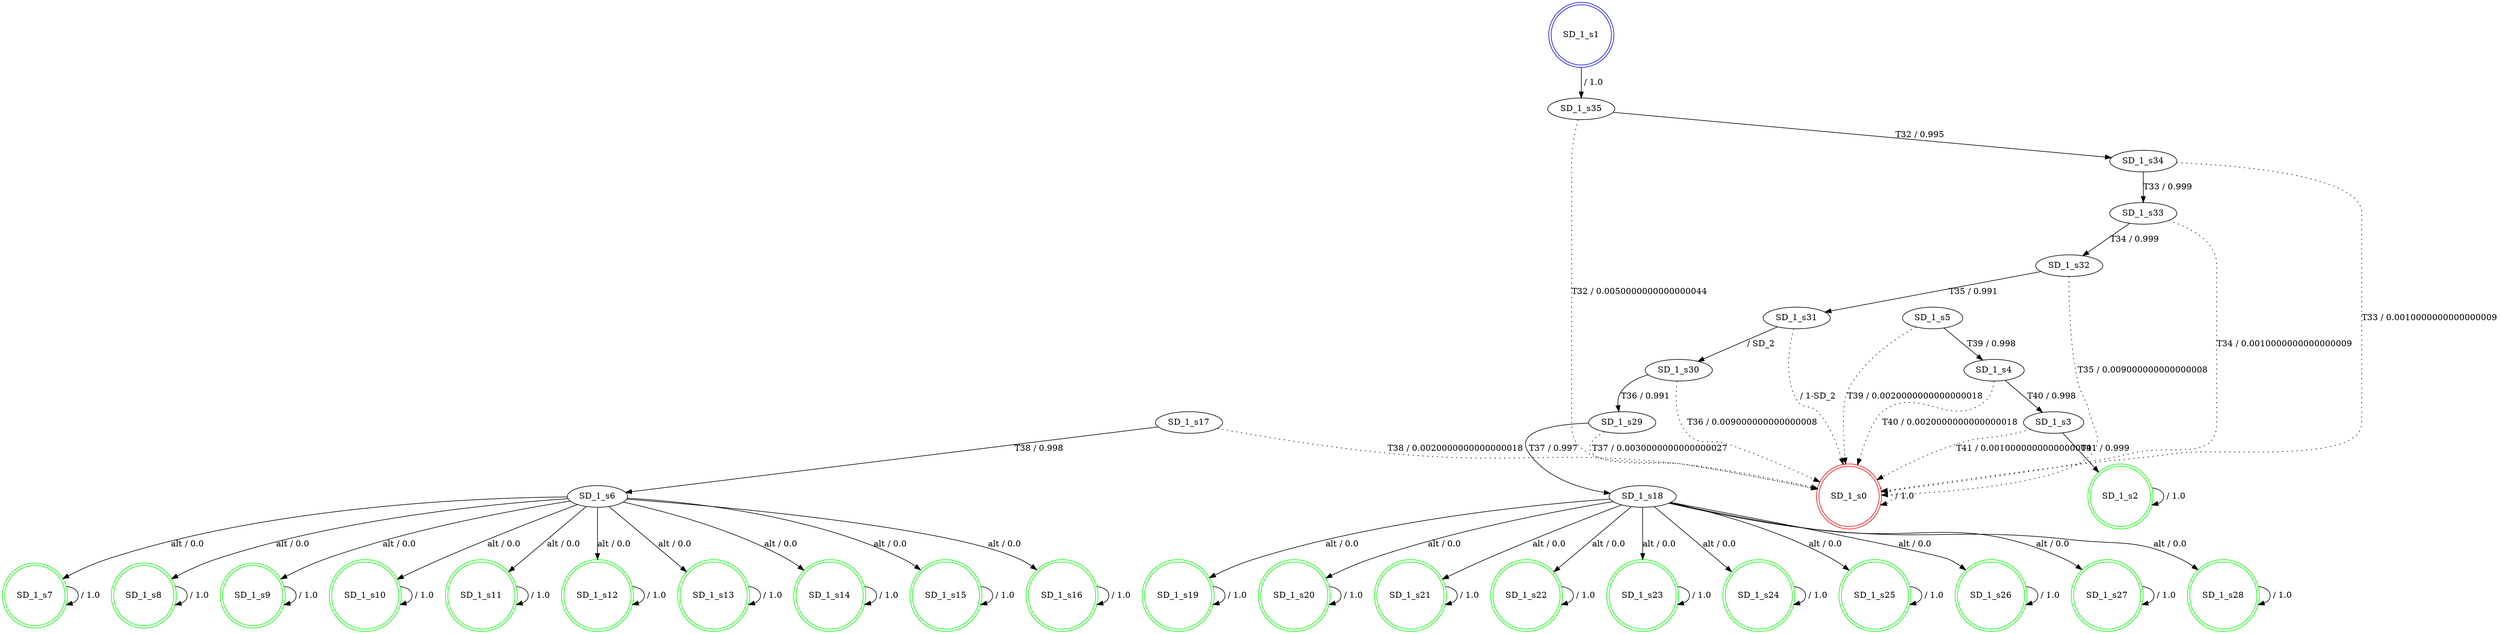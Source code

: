 digraph graphname {
SD_1_s0 [label="SD_1_s0",color=red,shape=doublecircle ];
SD_1_s1 [label="SD_1_s1",color=blue,shape=doublecircle ];
SD_1_s2 [label="SD_1_s2",color=green,shape=doublecircle ];
SD_1_s3 [label="SD_1_s3" ];
SD_1_s4 [label="SD_1_s4" ];
SD_1_s5 [label="SD_1_s5" ];
SD_1_s6 [label="SD_1_s6" ];
SD_1_s7 [label="SD_1_s7",color=green,shape=doublecircle ];
SD_1_s8 [label="SD_1_s8",color=green,shape=doublecircle ];
SD_1_s9 [label="SD_1_s9",color=green,shape=doublecircle ];
SD_1_s10 [label="SD_1_s10",color=green,shape=doublecircle ];
SD_1_s11 [label="SD_1_s11",color=green,shape=doublecircle ];
SD_1_s12 [label="SD_1_s12",color=green,shape=doublecircle ];
SD_1_s13 [label="SD_1_s13",color=green,shape=doublecircle ];
SD_1_s14 [label="SD_1_s14",color=green,shape=doublecircle ];
SD_1_s15 [label="SD_1_s15",color=green,shape=doublecircle ];
SD_1_s16 [label="SD_1_s16",color=green,shape=doublecircle ];
SD_1_s17 [label="SD_1_s17" ];
SD_1_s18 [label="SD_1_s18" ];
SD_1_s19 [label="SD_1_s19",color=green,shape=doublecircle ];
SD_1_s20 [label="SD_1_s20",color=green,shape=doublecircle ];
SD_1_s21 [label="SD_1_s21",color=green,shape=doublecircle ];
SD_1_s22 [label="SD_1_s22",color=green,shape=doublecircle ];
SD_1_s23 [label="SD_1_s23",color=green,shape=doublecircle ];
SD_1_s24 [label="SD_1_s24",color=green,shape=doublecircle ];
SD_1_s25 [label="SD_1_s25",color=green,shape=doublecircle ];
SD_1_s26 [label="SD_1_s26",color=green,shape=doublecircle ];
SD_1_s27 [label="SD_1_s27",color=green,shape=doublecircle ];
SD_1_s28 [label="SD_1_s28",color=green,shape=doublecircle ];
SD_1_s29 [label="SD_1_s29" ];
SD_1_s30 [label="SD_1_s30" ];
SD_1_s31 [label="SD_1_s31" ];
SD_1_s32 [label="SD_1_s32" ];
SD_1_s33 [label="SD_1_s33" ];
SD_1_s34 [label="SD_1_s34" ];
SD_1_s35 [label="SD_1_s35" ];
SD_1_s0 -> SD_1_s0 [label=" / 1.0", style=dotted];
SD_1_s1 -> SD_1_s35 [label=" / 1.0"];
SD_1_s2 -> SD_1_s2 [label=" / 1.0"];
SD_1_s3 -> SD_1_s2 [label="T41 / 0.999"];
SD_1_s3 -> SD_1_s0 [label="T41 / 0.0010000000000000009", style=dotted];
SD_1_s4 -> SD_1_s3 [label="T40 / 0.998"];
SD_1_s4 -> SD_1_s0 [label="T40 / 0.0020000000000000018", style=dotted];
SD_1_s5 -> SD_1_s4 [label="T39 / 0.998"];
SD_1_s5 -> SD_1_s0 [label="T39 / 0.0020000000000000018", style=dotted];
SD_1_s6 -> SD_1_s7 [label="alt / 0.0"];
SD_1_s6 -> SD_1_s8 [label="alt / 0.0"];
SD_1_s6 -> SD_1_s9 [label="alt / 0.0"];
SD_1_s6 -> SD_1_s10 [label="alt / 0.0"];
SD_1_s6 -> SD_1_s11 [label="alt / 0.0"];
SD_1_s6 -> SD_1_s12 [label="alt / 0.0"];
SD_1_s6 -> SD_1_s13 [label="alt / 0.0"];
SD_1_s6 -> SD_1_s14 [label="alt / 0.0"];
SD_1_s6 -> SD_1_s15 [label="alt / 0.0"];
SD_1_s6 -> SD_1_s16 [label="alt / 0.0"];
SD_1_s7 -> SD_1_s7 [label=" / 1.0"];
SD_1_s8 -> SD_1_s8 [label=" / 1.0"];
SD_1_s9 -> SD_1_s9 [label=" / 1.0"];
SD_1_s10 -> SD_1_s10 [label=" / 1.0"];
SD_1_s11 -> SD_1_s11 [label=" / 1.0"];
SD_1_s12 -> SD_1_s12 [label=" / 1.0"];
SD_1_s13 -> SD_1_s13 [label=" / 1.0"];
SD_1_s14 -> SD_1_s14 [label=" / 1.0"];
SD_1_s15 -> SD_1_s15 [label=" / 1.0"];
SD_1_s16 -> SD_1_s16 [label=" / 1.0"];
SD_1_s17 -> SD_1_s6 [label="T38 / 0.998"];
SD_1_s17 -> SD_1_s0 [label="T38 / 0.0020000000000000018", style=dotted];
SD_1_s18 -> SD_1_s19 [label="alt / 0.0"];
SD_1_s18 -> SD_1_s20 [label="alt / 0.0"];
SD_1_s18 -> SD_1_s21 [label="alt / 0.0"];
SD_1_s18 -> SD_1_s22 [label="alt / 0.0"];
SD_1_s18 -> SD_1_s23 [label="alt / 0.0"];
SD_1_s18 -> SD_1_s24 [label="alt / 0.0"];
SD_1_s18 -> SD_1_s25 [label="alt / 0.0"];
SD_1_s18 -> SD_1_s26 [label="alt / 0.0"];
SD_1_s18 -> SD_1_s27 [label="alt / 0.0"];
SD_1_s18 -> SD_1_s28 [label="alt / 0.0"];
SD_1_s19 -> SD_1_s19 [label=" / 1.0"];
SD_1_s20 -> SD_1_s20 [label=" / 1.0"];
SD_1_s21 -> SD_1_s21 [label=" / 1.0"];
SD_1_s22 -> SD_1_s22 [label=" / 1.0"];
SD_1_s23 -> SD_1_s23 [label=" / 1.0"];
SD_1_s24 -> SD_1_s24 [label=" / 1.0"];
SD_1_s25 -> SD_1_s25 [label=" / 1.0"];
SD_1_s26 -> SD_1_s26 [label=" / 1.0"];
SD_1_s27 -> SD_1_s27 [label=" / 1.0"];
SD_1_s28 -> SD_1_s28 [label=" / 1.0"];
SD_1_s29 -> SD_1_s18 [label="T37 / 0.997"];
SD_1_s29 -> SD_1_s0 [label="T37 / 0.0030000000000000027", style=dotted];
SD_1_s30 -> SD_1_s29 [label="T36 / 0.991"];
SD_1_s30 -> SD_1_s0 [label="T36 / 0.009000000000000008", style=dotted];
SD_1_s31 -> SD_1_s30 [label=" / SD_2"];
SD_1_s31 -> SD_1_s0 [label=" / 1-SD_2", style=dotted];
SD_1_s32 -> SD_1_s31 [label="T35 / 0.991"];
SD_1_s32 -> SD_1_s0 [label="T35 / 0.009000000000000008", style=dotted];
SD_1_s33 -> SD_1_s32 [label="T34 / 0.999"];
SD_1_s33 -> SD_1_s0 [label="T34 / 0.0010000000000000009", style=dotted];
SD_1_s34 -> SD_1_s33 [label="T33 / 0.999"];
SD_1_s34 -> SD_1_s0 [label="T33 / 0.0010000000000000009", style=dotted];
SD_1_s35 -> SD_1_s34 [label="T32 / 0.995"];
SD_1_s35 -> SD_1_s0 [label="T32 / 0.0050000000000000044", style=dotted];
}